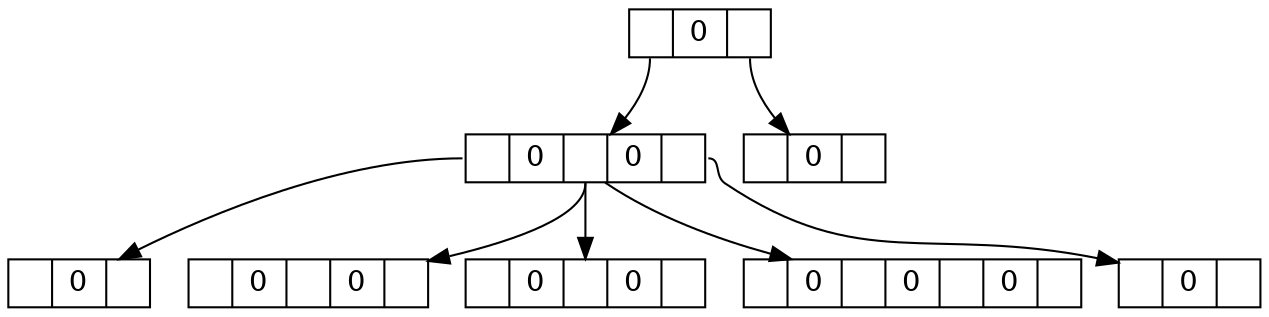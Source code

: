 digraph g {
node [shape = record,height=.1];
node0[label = "<f0> |0|<f1>"];
node1[label = "<f0> |0|<f1> |0|<f2>"];
node2[label = "<f0> |0|<f1>"];
"node1":f0 -> "node2"
node3[label = "<f0> |0|<f1> |0|<f2>"];
"node1":f1 -> "node3"
node4[label = "<f0> |0|<f1>"];
"node1":f2 -> "node4"
node5[label = "<f0> |0|<f1> |0|<f2>"];
"node1":f3 -> "node5"
node6[label = "<f0> |0|<f1> |0|<f2> |0|<f3>"];
"node1":f4 -> "node6"
"node0":f0 -> "node1"
node7[label = "<f0> |0|<f1>"];
"node0":f1 -> "node7"
}